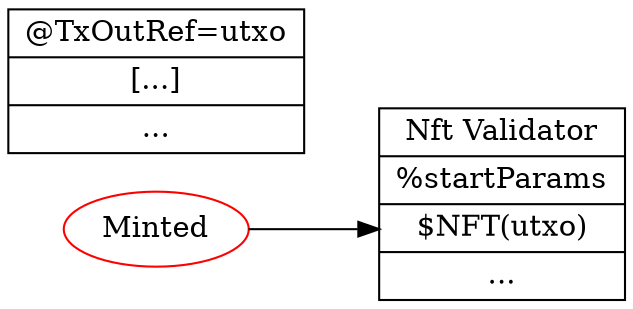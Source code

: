 digraph nft {
  rankdir=LR;
  node [shape="record"];

  // inputs
  Minted [color=red,label="Minted",shape="oval"]  
  Utxo_In [label=
    "{{
    @TxOutRef=utxo
    |[...] 
    |<vr> ... 
    }}"
  ];

  // outputs
  Nft_Out [label=
    "{{
    Nft Validator
    | %startParams
    |<v1> $NFT(utxo)
    |<vr> ...
    }}"
  ];

  // value flow
  Minted -> Nft_Out:v1
}